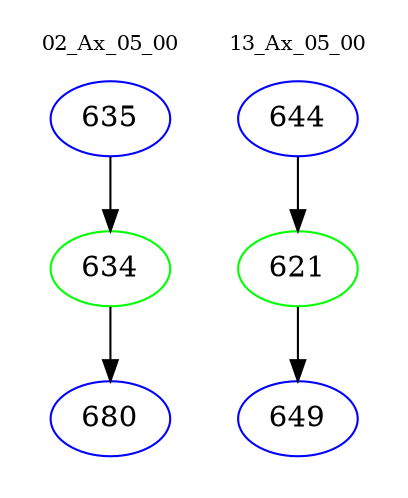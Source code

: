 digraph{
subgraph cluster_0 {
color = white
label = "02_Ax_05_00";
fontsize=10;
T0_635 [label="635", color="blue"]
T0_635 -> T0_634 [color="black"]
T0_634 [label="634", color="green"]
T0_634 -> T0_680 [color="black"]
T0_680 [label="680", color="blue"]
}
subgraph cluster_1 {
color = white
label = "13_Ax_05_00";
fontsize=10;
T1_644 [label="644", color="blue"]
T1_644 -> T1_621 [color="black"]
T1_621 [label="621", color="green"]
T1_621 -> T1_649 [color="black"]
T1_649 [label="649", color="blue"]
}
}
